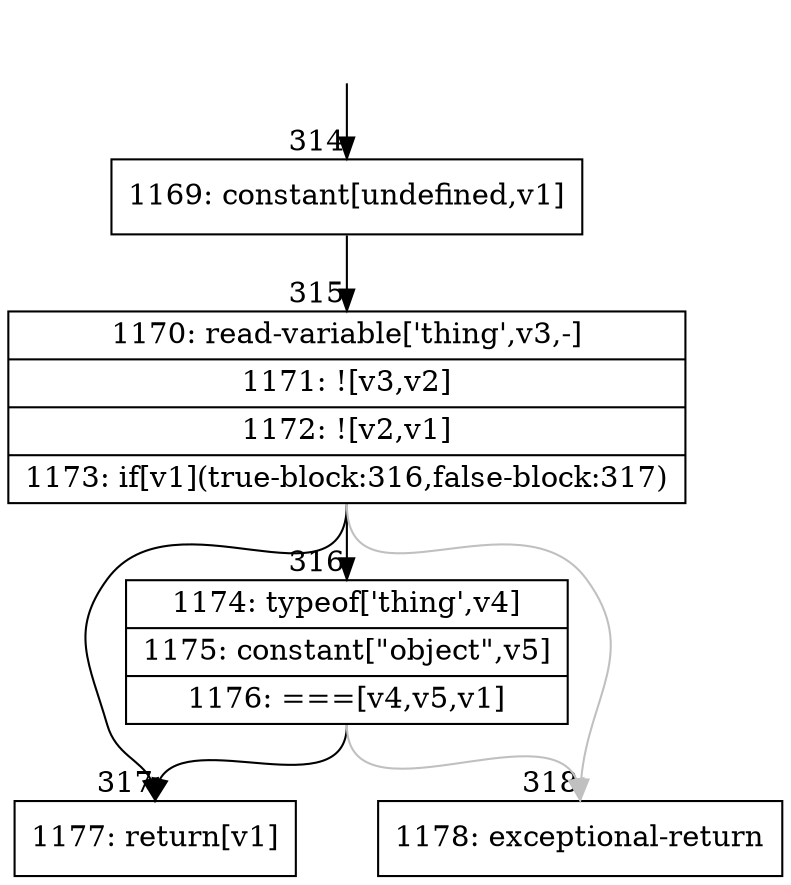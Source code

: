 digraph {
rankdir="TD"
BB_entry20[shape=none,label=""];
BB_entry20 -> BB314 [tailport=s, headport=n, headlabel="    314"]
BB314 [shape=record label="{1169: constant[undefined,v1]}" ] 
BB314 -> BB315 [tailport=s, headport=n, headlabel="      315"]
BB315 [shape=record label="{1170: read-variable['thing',v3,-]|1171: ![v3,v2]|1172: ![v2,v1]|1173: if[v1](true-block:316,false-block:317)}" ] 
BB315 -> BB317 [tailport=s, headport=n, headlabel="      317"]
BB315 -> BB316 [tailport=s, headport=n, headlabel="      316"]
BB315 -> BB318 [tailport=s, headport=n, color=gray, headlabel="      318"]
BB316 [shape=record label="{1174: typeof['thing',v4]|1175: constant[\"object\",v5]|1176: ===[v4,v5,v1]}" ] 
BB316 -> BB317 [tailport=s, headport=n]
BB316 -> BB318 [tailport=s, headport=n, color=gray]
BB317 [shape=record label="{1177: return[v1]}" ] 
BB318 [shape=record label="{1178: exceptional-return}" ] 
//#$~ 580
}
